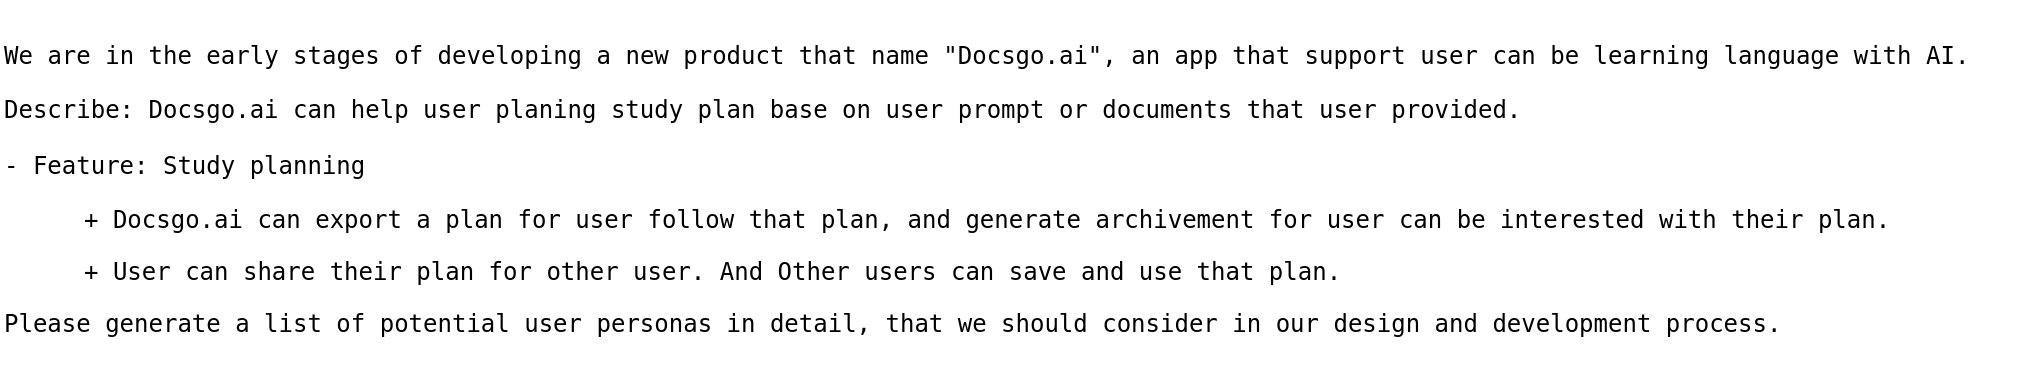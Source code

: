 <mxfile version="27.1.6">
  <diagram name="Page-1" id="bMk7YE4iufzichJusxMn">
    <mxGraphModel dx="3054" dy="832" grid="1" gridSize="10" guides="1" tooltips="1" connect="1" arrows="1" fold="1" page="1" pageScale="1" pageWidth="850" pageHeight="1100" math="0" shadow="0">
      <root>
        <mxCell id="0" />
        <mxCell id="1" parent="0" />
        <mxCell id="E24_1bioBRznkQB1SDZh-1" value="&lt;pre spellcheck=&quot;false&quot; class=&quot;language-plaintext skipProofing&quot;&gt;&lt;code&gt;​We&amp;nbsp;&lt;span class=&quot;hljs-keyword&quot;&gt;are&lt;/span&gt;&amp;nbsp;&lt;span class=&quot;hljs-keyword&quot;&gt;in&lt;/span&gt;&amp;nbsp;the&amp;nbsp;early&amp;nbsp;stages&amp;nbsp;&lt;span class=&quot;hljs-keyword&quot;&gt;of&lt;/span&gt;&amp;nbsp;developing&amp;nbsp;a&amp;nbsp;&lt;span class=&quot;hljs-keyword&quot;&gt;new&lt;/span&gt;&amp;nbsp;product&amp;nbsp;that&amp;nbsp;name&amp;nbsp;&quot;Docsgo.ai&quot;,&amp;nbsp;an&amp;nbsp;app&amp;nbsp;that&amp;nbsp;support&amp;nbsp;&lt;span class=&quot;hljs-keyword&quot;&gt;user&lt;/span&gt;&amp;nbsp;can&amp;nbsp;be&amp;nbsp;learning&amp;nbsp;&lt;span class=&quot;hljs-keyword&quot;&gt;language&lt;/span&gt;&amp;nbsp;&lt;span class=&quot;hljs-keyword&quot;&gt;with&lt;/span&gt;&amp;nbsp;AI.&amp;nbsp;&lt;/code&gt;&lt;/pre&gt;&lt;pre spellcheck=&quot;false&quot; class=&quot;language-plaintext skipProofing&quot;&gt;&lt;code&gt;Describe: Docsgo.ai&amp;nbsp;can&amp;nbsp;help&amp;nbsp;&lt;span class=&quot;hljs-keyword&quot;&gt;user&lt;/span&gt;&amp;nbsp;planing&amp;nbsp;study&amp;nbsp;plan&amp;nbsp;base&amp;nbsp;&lt;span class=&quot;hljs-keyword&quot;&gt;on&lt;/span&gt;&amp;nbsp;&lt;span class=&quot;hljs-keyword&quot;&gt;user&lt;/span&gt;&amp;nbsp;prompt&amp;nbsp;&lt;span class=&quot;hljs-keyword&quot;&gt;or&lt;/span&gt;&amp;nbsp;documents&amp;nbsp;that&amp;nbsp;&lt;span class=&quot;hljs-keyword&quot;&gt;user&lt;/span&gt;&amp;nbsp;provided.&lt;br/&gt;&lt;br/&gt;- Feature: Study planning&lt;br&gt;&lt;/code&gt;&lt;/pre&gt;&lt;blockquote style=&quot;margin: 0 0 0 40px; border: none; padding: 0px;&quot;&gt;&lt;pre spellcheck=&quot;false&quot; class=&quot;language-plaintext skipProofing&quot;&gt;&lt;code&gt;&lt;pre spellcheck=&quot;false&quot; class=&quot;language-plaintext skipProofing&quot;&gt;&lt;code&gt;+ Docsgo.ai&amp;nbsp;can export a plan for user follow that plan, and generate archivement for user can be interested with their plan.&lt;/code&gt;&lt;/pre&gt;&lt;pre spellcheck=&quot;false&quot; class=&quot;language-plaintext skipProofing&quot;&gt;+ User can share their plan for other user. And Other users can save and use that plan.&lt;/pre&gt;&lt;/code&gt;&lt;/pre&gt;&lt;/blockquote&gt;&lt;pre spellcheck=&quot;false&quot; class=&quot;language-plaintext skipProofing&quot;&gt;&lt;code&gt;Please&amp;nbsp;generate&amp;nbsp;a&amp;nbsp;list&amp;nbsp;&lt;span class=&quot;hljs-keyword&quot;&gt;of&lt;/span&gt;&amp;nbsp;potential&amp;nbsp;&lt;span class=&quot;hljs-keyword&quot;&gt;user&lt;/span&gt;&amp;nbsp;personas&amp;nbsp;&lt;span class=&quot;hljs-keyword&quot;&gt;in&lt;/span&gt;&amp;nbsp;detail,&amp;nbsp;that&amp;nbsp;we&amp;nbsp;should&amp;nbsp;consider&amp;nbsp;&lt;span class=&quot;hljs-keyword&quot;&gt;in&lt;/span&gt;&amp;nbsp;our&amp;nbsp;design&amp;nbsp;&lt;span class=&quot;hljs-keyword&quot;&gt;and&lt;/span&gt;&amp;nbsp;development&amp;nbsp;process.&lt;/code&gt;&lt;/pre&gt;" style="text;html=1;align=left;verticalAlign=middle;resizable=0;points=[];autosize=1;strokeColor=none;fillColor=none;" vertex="1" parent="1">
          <mxGeometry x="-1150" y="365" width="1010" height="190" as="geometry" />
        </mxCell>
      </root>
    </mxGraphModel>
  </diagram>
</mxfile>
